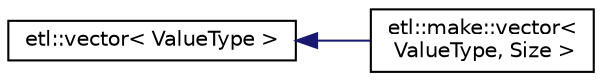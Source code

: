 digraph "Graphical Class Hierarchy"
{
  edge [fontname="Helvetica",fontsize="10",labelfontname="Helvetica",labelfontsize="10"];
  node [fontname="Helvetica",fontsize="10",shape=record];
  rankdir="LR";
  Node0 [label="etl::vector\< ValueType \>",height=0.2,width=0.4,color="black", fillcolor="white", style="filled",URL="$classetl_1_1vector.html"];
  Node0 -> Node1 [dir="back",color="midnightblue",fontsize="10",style="solid",fontname="Helvetica"];
  Node1 [label="etl::make::vector\<\l ValueType, Size \>",height=0.2,width=0.4,color="black", fillcolor="white", style="filled",URL="$classetl_1_1make_1_1vector.html"];
}
